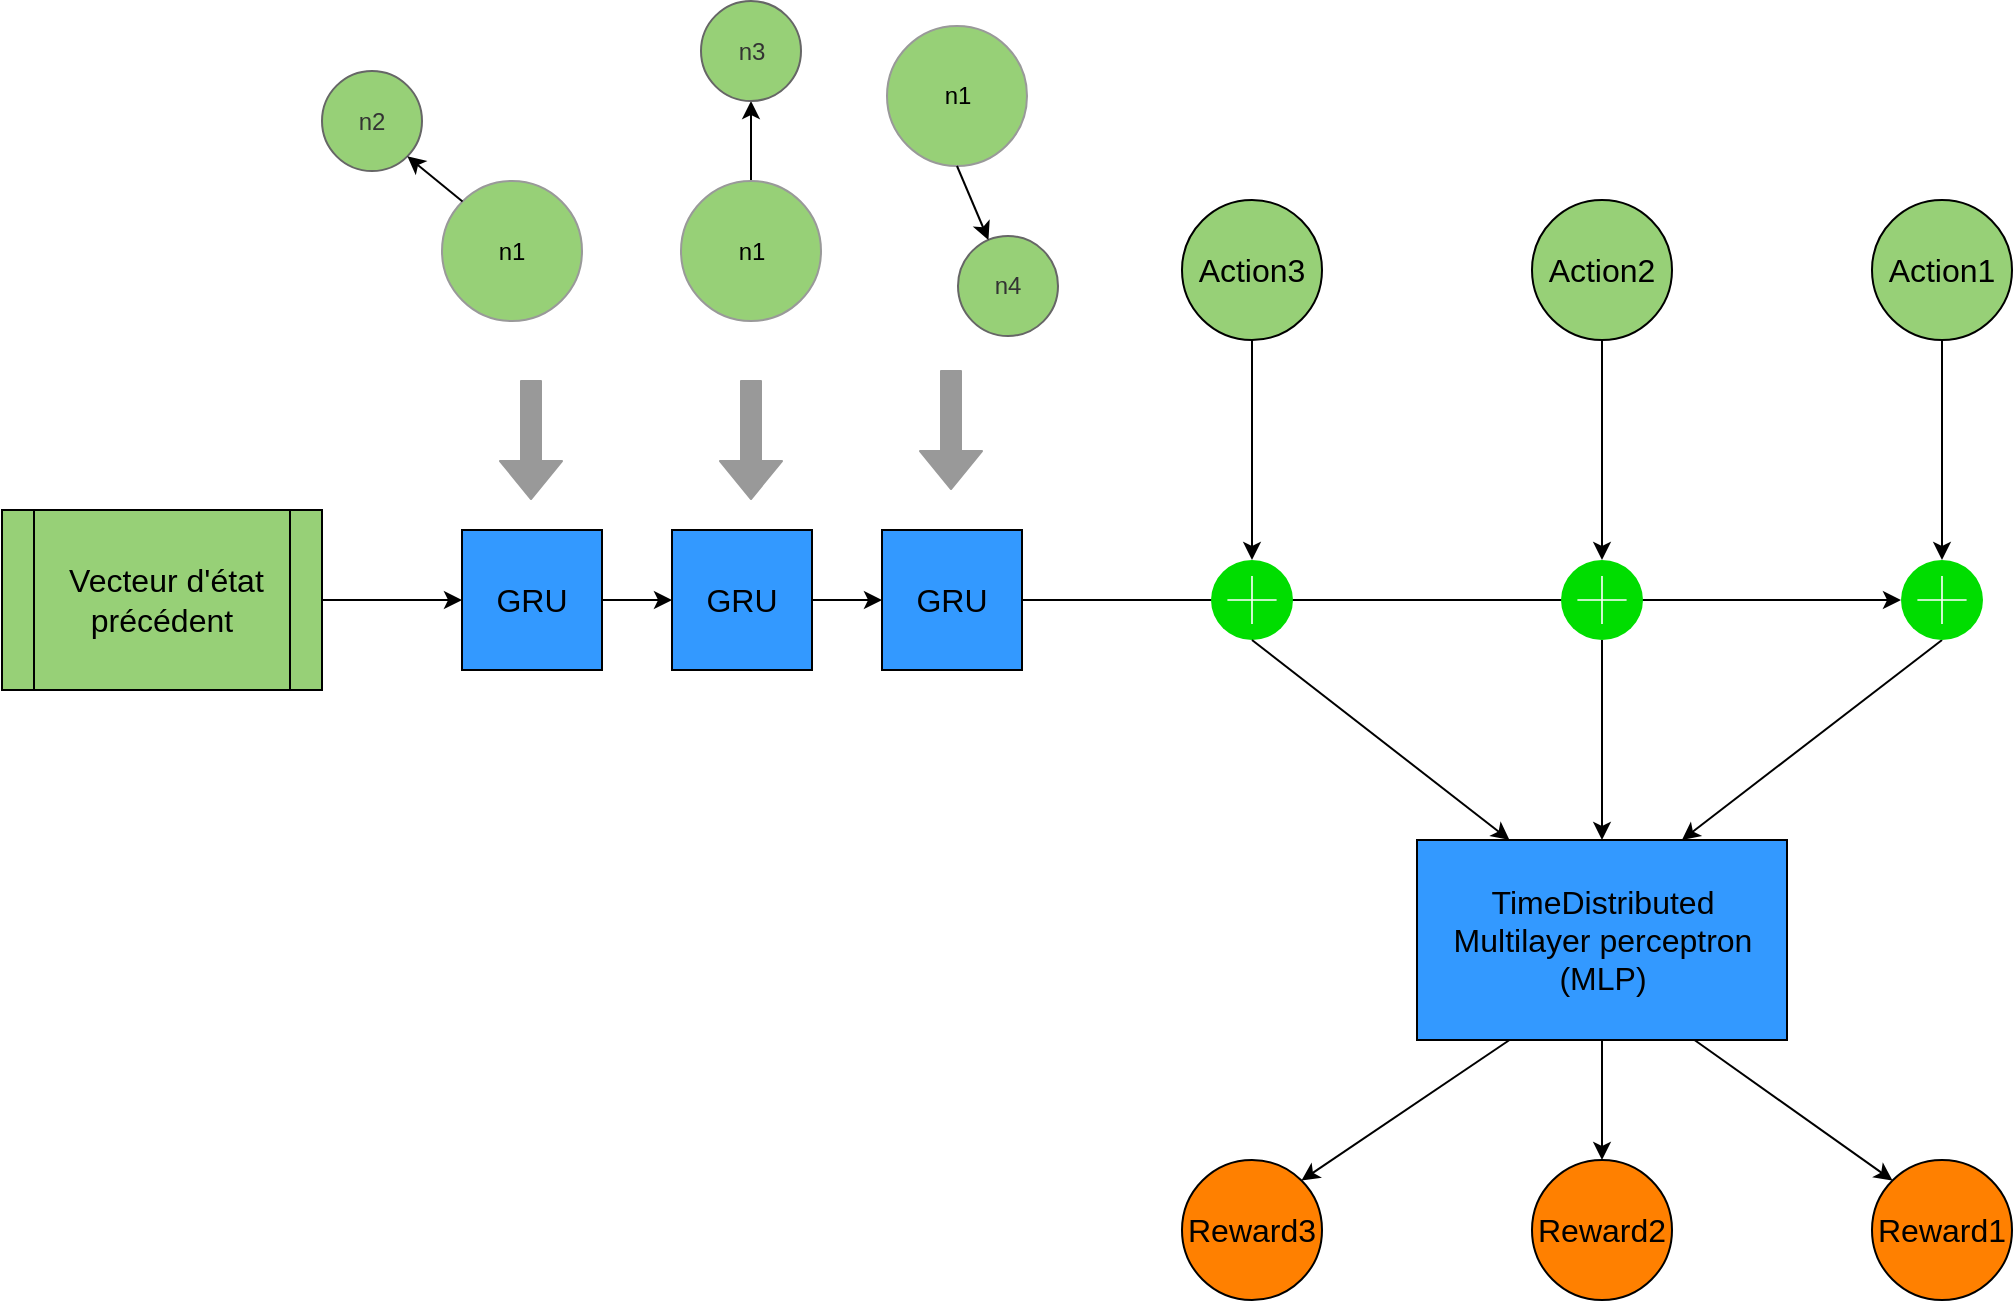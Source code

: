 <mxfile version="10.6.8" type="device"><diagram id="lExLXjc1cdtKiexNxYVn" name="Page-1"><mxGraphModel dx="2114" dy="1769" grid="1" gridSize="10" guides="1" tooltips="1" connect="1" arrows="1" fold="1" page="1" pageScale="1" pageWidth="850" pageHeight="1100" math="0" shadow="0"><root><mxCell id="0"/><mxCell id="1" parent="0"/><mxCell id="DthsYgWIary_AY9-OHWi-18" value="n2" style="ellipse;whiteSpace=wrap;html=1;aspect=fixed;strokeColor=#666666;fillColor=#97D077;fontColor=#333333;" parent="1" vertex="1"><mxGeometry x="-160" y="-164.5" width="50" height="50" as="geometry"/></mxCell><mxCell id="DthsYgWIary_AY9-OHWi-19" value="n1" style="ellipse;whiteSpace=wrap;html=1;aspect=fixed;strokeColor=#999999;fillColor=#97D077;" parent="1" vertex="1"><mxGeometry x="-100" y="-109.5" width="70" height="70" as="geometry"/></mxCell><mxCell id="DthsYgWIary_AY9-OHWi-20" value="" style="endArrow=classic;html=1;exitX=0;exitY=0;exitDx=0;exitDy=0;entryX=1;entryY=1;entryDx=0;entryDy=0;" parent="1" source="DthsYgWIary_AY9-OHWi-19" target="DthsYgWIary_AY9-OHWi-18" edge="1"><mxGeometry width="50" height="50" relative="1" as="geometry"><mxPoint x="-72" y="-33.5" as="sourcePoint"/><mxPoint x="-87" y="-7.5" as="targetPoint"/></mxGeometry></mxCell><mxCell id="26wbGxHQDycSUSEyr_jd-31" style="edgeStyle=orthogonalEdgeStyle;rounded=0;orthogonalLoop=1;jettySize=auto;html=1;exitX=0.5;exitY=0;exitDx=0;exitDy=0;entryX=0.5;entryY=1;entryDx=0;entryDy=0;strokeColor=#000000;fillColor=#999999;" edge="1" parent="1" source="DthsYgWIary_AY9-OHWi-21" target="DthsYgWIary_AY9-OHWi-22"><mxGeometry relative="1" as="geometry"/></mxCell><mxCell id="DthsYgWIary_AY9-OHWi-21" value="n1" style="ellipse;whiteSpace=wrap;html=1;aspect=fixed;strokeColor=#999999;fillColor=#97D077;" parent="1" vertex="1"><mxGeometry x="19.5" y="-109.5" width="70" height="70" as="geometry"/></mxCell><mxCell id="DthsYgWIary_AY9-OHWi-22" value="n3" style="ellipse;whiteSpace=wrap;html=1;aspect=fixed;strokeColor=#666666;fillColor=#97D077;fontColor=#333333;" parent="1" vertex="1"><mxGeometry x="29.5" y="-199.5" width="50" height="50" as="geometry"/></mxCell><mxCell id="DthsYgWIary_AY9-OHWi-24" value="n1" style="ellipse;whiteSpace=wrap;html=1;aspect=fixed;strokeColor=#999999;fillColor=#97D077;" parent="1" vertex="1"><mxGeometry x="122.5" y="-187" width="70" height="70" as="geometry"/></mxCell><mxCell id="DthsYgWIary_AY9-OHWi-25" value="n4" style="ellipse;whiteSpace=wrap;html=1;aspect=fixed;strokeColor=#666666;fillColor=#97D077;fontColor=#333333;" parent="1" vertex="1"><mxGeometry x="158" y="-82" width="50" height="50" as="geometry"/></mxCell><mxCell id="DthsYgWIary_AY9-OHWi-26" value="" style="endArrow=classic;html=1;exitX=0.5;exitY=1;exitDx=0;exitDy=0;" parent="1" source="DthsYgWIary_AY9-OHWi-24" target="DthsYgWIary_AY9-OHWi-25" edge="1"><mxGeometry width="50" height="50" relative="1" as="geometry"><mxPoint x="227.5" y="13.5" as="sourcePoint"/><mxPoint x="277.5" y="-36.5" as="targetPoint"/></mxGeometry></mxCell><mxCell id="DthsYgWIary_AY9-OHWi-28" value="" style="shape=flexArrow;endArrow=classic;html=1;strokeColor=#999999;fillColor=#999999;" parent="1" edge="1"><mxGeometry width="50" height="50" relative="1" as="geometry"><mxPoint x="-55.5" y="-10" as="sourcePoint"/><mxPoint x="-55.5" y="50" as="targetPoint"/></mxGeometry></mxCell><mxCell id="DthsYgWIary_AY9-OHWi-30" value="" style="shape=flexArrow;endArrow=classic;html=1;strokeColor=#999999;fillColor=#999999;" parent="1" edge="1"><mxGeometry width="50" height="50" relative="1" as="geometry"><mxPoint x="54.5" y="-10" as="sourcePoint"/><mxPoint x="54.5" y="50" as="targetPoint"/></mxGeometry></mxCell><mxCell id="DthsYgWIary_AY9-OHWi-31" value="" style="shape=flexArrow;endArrow=classic;html=1;strokeColor=#999999;fillColor=#999999;" parent="1" edge="1"><mxGeometry width="50" height="50" relative="1" as="geometry"><mxPoint x="154.5" y="-15" as="sourcePoint"/><mxPoint x="154.5" y="45" as="targetPoint"/></mxGeometry></mxCell><mxCell id="DthsYgWIary_AY9-OHWi-55" value="&lt;font style=&quot;font-size: 20px&quot;&gt;État encodé&lt;/font&gt; " style="text;html=1;strokeColor=none;fillColor=none;align=center;verticalAlign=middle;whiteSpace=wrap;rounded=0;" parent="1" vertex="1"><mxGeometry x="515" y="270" width="40" height="20" as="geometry"/></mxCell><mxCell id="26wbGxHQDycSUSEyr_jd-1" style="edgeStyle=orthogonalEdgeStyle;rounded=0;orthogonalLoop=1;jettySize=auto;html=1;exitX=1;exitY=0.5;exitDx=0;exitDy=0;strokeColor=#000000;fillColor=#999999;" edge="1" parent="1" source="26wbGxHQDycSUSEyr_jd-26" target="26wbGxHQDycSUSEyr_jd-17"><mxGeometry relative="1" as="geometry"/></mxCell><mxCell id="26wbGxHQDycSUSEyr_jd-2" value="&lt;font style=&quot;font-size: 16px&quot;&gt;&amp;nbsp;Vecteur d'état précédent &lt;/font&gt;" style="shape=process;whiteSpace=wrap;html=1;backgroundOutline=1;strokeColor=#000000;fillColor=#97D077;" vertex="1" parent="1"><mxGeometry x="-320" y="55" width="160" height="90" as="geometry"/></mxCell><mxCell id="26wbGxHQDycSUSEyr_jd-3" style="edgeStyle=orthogonalEdgeStyle;rounded=0;orthogonalLoop=1;jettySize=auto;html=1;exitX=0.5;exitY=1;exitDx=0;exitDy=0;entryX=0.5;entryY=0;entryDx=0;entryDy=0;strokeColor=#000000;fillColor=#999999;" edge="1" parent="1" source="26wbGxHQDycSUSEyr_jd-4" target="26wbGxHQDycSUSEyr_jd-10"><mxGeometry relative="1" as="geometry"/></mxCell><mxCell id="26wbGxHQDycSUSEyr_jd-4" value="&lt;font style=&quot;font-size: 16px&quot;&gt;TimeDistributed Multilayer perceptron (MLP)&lt;/font&gt;" style="rounded=0;whiteSpace=wrap;html=1;strokeColor=#000000;fillColor=#3399FF;" vertex="1" parent="1"><mxGeometry x="387.5" y="220" width="185" height="100" as="geometry"/></mxCell><mxCell id="26wbGxHQDycSUSEyr_jd-5" value="&lt;div&gt;&lt;font style=&quot;font-size: 16px&quot;&gt;Action1&lt;/font&gt;&lt;/div&gt;" style="ellipse;whiteSpace=wrap;html=1;aspect=fixed;strokeColor=#000000;fillColor=#97D077;" vertex="1" parent="1"><mxGeometry x="615" y="-100" width="70" height="70" as="geometry"/></mxCell><mxCell id="26wbGxHQDycSUSEyr_jd-6" style="edgeStyle=orthogonalEdgeStyle;rounded=0;orthogonalLoop=1;jettySize=auto;html=1;exitX=0.5;exitY=1;exitDx=0;exitDy=0;entryX=0.5;entryY=0;entryDx=0;entryDy=0;entryPerimeter=0;strokeColor=#000000;fillColor=#999999;" edge="1" parent="1" source="26wbGxHQDycSUSEyr_jd-7" target="26wbGxHQDycSUSEyr_jd-13"><mxGeometry relative="1" as="geometry"/></mxCell><mxCell id="26wbGxHQDycSUSEyr_jd-7" value="&lt;div&gt;&lt;font style=&quot;font-size: 16px&quot;&gt;Action2&lt;/font&gt;&lt;/div&gt;" style="ellipse;whiteSpace=wrap;html=1;aspect=fixed;strokeColor=#000000;fillColor=#97D077;" vertex="1" parent="1"><mxGeometry x="445" y="-100" width="70" height="70" as="geometry"/></mxCell><mxCell id="26wbGxHQDycSUSEyr_jd-8" value="&lt;div&gt;&lt;font style=&quot;font-size: 16px&quot;&gt;Action3&lt;/font&gt;&lt;/div&gt;" style="ellipse;whiteSpace=wrap;html=1;aspect=fixed;strokeColor=#000000;fillColor=#97D077;" vertex="1" parent="1"><mxGeometry x="270" y="-100" width="70" height="70" as="geometry"/></mxCell><mxCell id="26wbGxHQDycSUSEyr_jd-9" value="&lt;div&gt;&lt;font style=&quot;font-size: 16px&quot;&gt;Reward1&lt;/font&gt;&lt;/div&gt;" style="ellipse;whiteSpace=wrap;html=1;aspect=fixed;strokeColor=#000000;fillColor=#FF8000;" vertex="1" parent="1"><mxGeometry x="615" y="380" width="70" height="70" as="geometry"/></mxCell><mxCell id="26wbGxHQDycSUSEyr_jd-10" value="&lt;div&gt;&lt;font style=&quot;font-size: 16px&quot;&gt;Reward2&lt;/font&gt;&lt;/div&gt;" style="ellipse;whiteSpace=wrap;html=1;aspect=fixed;strokeColor=#000000;fillColor=#FF8000;" vertex="1" parent="1"><mxGeometry x="445" y="380" width="70" height="70" as="geometry"/></mxCell><mxCell id="26wbGxHQDycSUSEyr_jd-11" value="&lt;div&gt;&lt;font style=&quot;font-size: 16px&quot;&gt;Reward3&lt;/font&gt;&lt;/div&gt;" style="ellipse;whiteSpace=wrap;html=1;aspect=fixed;strokeColor=#000000;fillColor=#FF8000;" vertex="1" parent="1"><mxGeometry x="270" y="380" width="70" height="70" as="geometry"/></mxCell><mxCell id="26wbGxHQDycSUSEyr_jd-12" style="edgeStyle=orthogonalEdgeStyle;rounded=0;orthogonalLoop=1;jettySize=auto;html=1;exitX=0.5;exitY=1;exitDx=0;exitDy=0;exitPerimeter=0;entryX=0.5;entryY=0;entryDx=0;entryDy=0;strokeColor=#000000;fillColor=#999999;" edge="1" parent="1" source="26wbGxHQDycSUSEyr_jd-13" target="26wbGxHQDycSUSEyr_jd-4"><mxGeometry relative="1" as="geometry"/></mxCell><mxCell id="26wbGxHQDycSUSEyr_jd-13" value="" style="html=1;verticalLabelPosition=bottom;labelBackgroundColor=#ffffff;verticalAlign=top;shadow=0;dashed=0;strokeWidth=2;shape=mxgraph.ios7.misc.add;fillColor=#00dd00;strokeColor=#ffffff;" vertex="1" parent="1"><mxGeometry x="459.5" y="80" width="41" height="40" as="geometry"/></mxCell><mxCell id="26wbGxHQDycSUSEyr_jd-14" value="" style="endArrow=classic;html=1;strokeColor=#000000;fillColor=#999999;exitX=0.5;exitY=1;exitDx=0;exitDy=0;entryX=0.5;entryY=0;entryDx=0;entryDy=0;entryPerimeter=0;" edge="1" parent="1" source="26wbGxHQDycSUSEyr_jd-5" target="26wbGxHQDycSUSEyr_jd-17"><mxGeometry width="50" height="50" relative="1" as="geometry"><mxPoint x="620" y="100" as="sourcePoint"/><mxPoint x="500" y="80" as="targetPoint"/></mxGeometry></mxCell><mxCell id="26wbGxHQDycSUSEyr_jd-15" value="" style="endArrow=classic;html=1;strokeColor=#000000;fillColor=#999999;exitX=0.5;exitY=1;exitDx=0;exitDy=0;entryX=0.5;entryY=0;entryDx=0;entryDy=0;entryPerimeter=0;" edge="1" parent="1" source="26wbGxHQDycSUSEyr_jd-8" target="26wbGxHQDycSUSEyr_jd-18"><mxGeometry width="50" height="50" relative="1" as="geometry"><mxPoint x="635.552" y="-29.931" as="sourcePoint"/><mxPoint x="503.138" y="93.517" as="targetPoint"/></mxGeometry></mxCell><mxCell id="26wbGxHQDycSUSEyr_jd-16" value="" style="endArrow=classic;html=1;strokeColor=#000000;fillColor=#999999;exitX=0.5;exitY=1;exitDx=0;exitDy=0;exitPerimeter=0;entryX=0.716;entryY=0;entryDx=0;entryDy=0;entryPerimeter=0;" edge="1" parent="1" source="26wbGxHQDycSUSEyr_jd-17" target="26wbGxHQDycSUSEyr_jd-4"><mxGeometry width="50" height="50" relative="1" as="geometry"><mxPoint x="570" y="200" as="sourcePoint"/><mxPoint x="620" y="150" as="targetPoint"/></mxGeometry></mxCell><mxCell id="26wbGxHQDycSUSEyr_jd-17" value="" style="html=1;verticalLabelPosition=bottom;labelBackgroundColor=#ffffff;verticalAlign=top;shadow=0;dashed=0;strokeWidth=2;shape=mxgraph.ios7.misc.add;fillColor=#00dd00;strokeColor=#ffffff;" vertex="1" parent="1"><mxGeometry x="629.5" y="80" width="41" height="40" as="geometry"/></mxCell><mxCell id="26wbGxHQDycSUSEyr_jd-18" value="" style="html=1;verticalLabelPosition=bottom;labelBackgroundColor=#ffffff;verticalAlign=top;shadow=0;dashed=0;strokeWidth=2;shape=mxgraph.ios7.misc.add;fillColor=#00dd00;strokeColor=#ffffff;" vertex="1" parent="1"><mxGeometry x="284.5" y="80" width="41" height="40" as="geometry"/></mxCell><mxCell id="26wbGxHQDycSUSEyr_jd-19" value="" style="endArrow=classic;html=1;strokeColor=#000000;fillColor=#999999;exitX=0.5;exitY=1;exitDx=0;exitDy=0;exitPerimeter=0;entryX=0.25;entryY=0;entryDx=0;entryDy=0;" edge="1" parent="1" source="26wbGxHQDycSUSEyr_jd-18" target="26wbGxHQDycSUSEyr_jd-4"><mxGeometry width="50" height="50" relative="1" as="geometry"><mxPoint x="659.69" y="130.069" as="sourcePoint"/><mxPoint x="530.034" y="230.069" as="targetPoint"/></mxGeometry></mxCell><mxCell id="26wbGxHQDycSUSEyr_jd-20" value="" style="endArrow=classic;html=1;strokeColor=#000000;fillColor=#999999;exitX=0.75;exitY=1;exitDx=0;exitDy=0;entryX=0;entryY=0;entryDx=0;entryDy=0;" edge="1" parent="1" source="26wbGxHQDycSUSEyr_jd-4" target="26wbGxHQDycSUSEyr_jd-9"><mxGeometry width="50" height="50" relative="1" as="geometry"><mxPoint x="659.69" y="130.069" as="sourcePoint"/><mxPoint x="530.034" y="230.069" as="targetPoint"/></mxGeometry></mxCell><mxCell id="26wbGxHQDycSUSEyr_jd-21" value="" style="endArrow=classic;html=1;strokeColor=#000000;fillColor=#999999;exitX=0.25;exitY=1;exitDx=0;exitDy=0;entryX=1;entryY=0;entryDx=0;entryDy=0;" edge="1" parent="1" source="26wbGxHQDycSUSEyr_jd-4" target="26wbGxHQDycSUSEyr_jd-11"><mxGeometry width="50" height="50" relative="1" as="geometry"><mxPoint x="536.241" y="330.069" as="sourcePoint"/><mxPoint x="635.552" y="400.414" as="targetPoint"/></mxGeometry></mxCell><mxCell id="26wbGxHQDycSUSEyr_jd-28" style="edgeStyle=orthogonalEdgeStyle;rounded=0;orthogonalLoop=1;jettySize=auto;html=1;exitX=1;exitY=0.5;exitDx=0;exitDy=0;entryX=0;entryY=0.5;entryDx=0;entryDy=0;strokeColor=#000000;fillColor=#999999;" edge="1" parent="1" source="26wbGxHQDycSUSEyr_jd-23" target="26wbGxHQDycSUSEyr_jd-24"><mxGeometry relative="1" as="geometry"/></mxCell><mxCell id="26wbGxHQDycSUSEyr_jd-23" value="&lt;font style=&quot;font-size: 16px&quot;&gt;GRU&lt;/font&gt;" style="rounded=0;whiteSpace=wrap;html=1;strokeColor=#000000;fillColor=#3399FF;" vertex="1" parent="1"><mxGeometry x="-90" y="65" width="70" height="70" as="geometry"/></mxCell><mxCell id="26wbGxHQDycSUSEyr_jd-29" style="edgeStyle=orthogonalEdgeStyle;rounded=0;orthogonalLoop=1;jettySize=auto;html=1;exitX=1;exitY=0.5;exitDx=0;exitDy=0;entryX=0;entryY=0.5;entryDx=0;entryDy=0;strokeColor=#000000;fillColor=#999999;" edge="1" parent="1" source="26wbGxHQDycSUSEyr_jd-24" target="26wbGxHQDycSUSEyr_jd-26"><mxGeometry relative="1" as="geometry"/></mxCell><mxCell id="26wbGxHQDycSUSEyr_jd-24" value="&lt;font style=&quot;font-size: 16px&quot;&gt;GRU&lt;/font&gt;" style="rounded=0;whiteSpace=wrap;html=1;strokeColor=#000000;fillColor=#3399FF;" vertex="1" parent="1"><mxGeometry x="15" y="65" width="70" height="70" as="geometry"/></mxCell><mxCell id="26wbGxHQDycSUSEyr_jd-25" style="edgeStyle=orthogonalEdgeStyle;rounded=0;orthogonalLoop=1;jettySize=auto;html=1;exitX=1;exitY=0.5;exitDx=0;exitDy=0;strokeColor=#000000;fillColor=#999999;" edge="1" parent="1" source="26wbGxHQDycSUSEyr_jd-2"><mxGeometry relative="1" as="geometry"><mxPoint x="-160.471" y="99.824" as="sourcePoint"/><mxPoint x="-89.882" y="99.824" as="targetPoint"/><Array as="points"><mxPoint x="-90" y="100"/><mxPoint x="-90" y="100"/></Array></mxGeometry></mxCell><mxCell id="26wbGxHQDycSUSEyr_jd-26" value="&lt;font style=&quot;font-size: 16px&quot;&gt;GRU&lt;/font&gt;" style="rounded=0;whiteSpace=wrap;html=1;strokeColor=#000000;fillColor=#3399FF;" vertex="1" parent="1"><mxGeometry x="120" y="65" width="70" height="70" as="geometry"/></mxCell></root></mxGraphModel></diagram></mxfile>